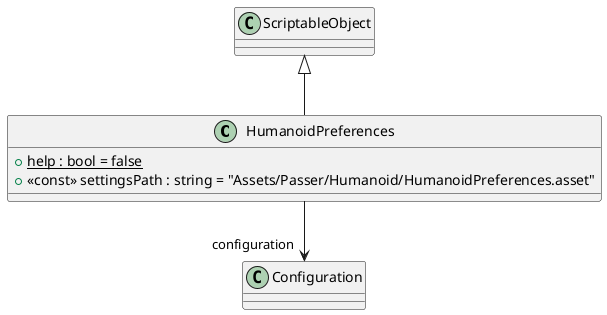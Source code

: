 @startuml
class HumanoidPreferences {
    + {static} help : bool = false
    + <<const>> settingsPath : string = "Assets/Passer/Humanoid/HumanoidPreferences.asset"
}
ScriptableObject <|-- HumanoidPreferences
HumanoidPreferences --> "configuration" Configuration
@enduml
